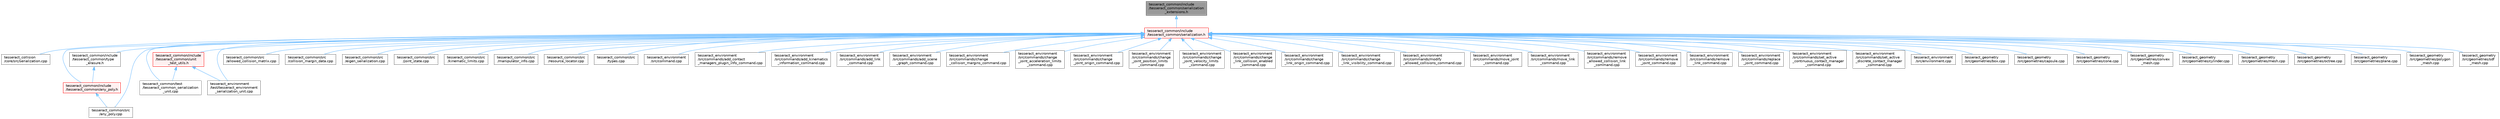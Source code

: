 digraph "tesseract_common/include/tesseract_common/serialization_extensions.h"
{
 // LATEX_PDF_SIZE
  bgcolor="transparent";
  edge [fontname=Helvetica,fontsize=10,labelfontname=Helvetica,labelfontsize=10];
  node [fontname=Helvetica,fontsize=10,shape=box,height=0.2,width=0.4];
  Node1 [label="tesseract_common/include\l/tesseract_common/serialization\l_extensions.h",height=0.2,width=0.4,color="gray40", fillcolor="grey60", style="filled", fontcolor="black",tooltip="Boost serialization class extension macros and helpers."];
  Node1 -> Node2 [dir="back",color="steelblue1",style="solid"];
  Node2 [label="tesseract_common/include\l/tesseract_common/serialization.h",height=0.2,width=0.4,color="red", fillcolor="#FFF0F0", style="filled",URL="$dc/d7d/tesseract__common_2include_2tesseract__common_2serialization_8h.html",tooltip="Additional Boost serialization wrappers."];
  Node2 -> Node3 [dir="back",color="steelblue1",style="solid"];
  Node3 [label="tesseract_collision\l/core/src/serialization.cpp",height=0.2,width=0.4,color="grey40", fillcolor="white", style="filled",URL="$d6/d5a/serialization_8cpp.html",tooltip="Contact results serialization wrappers."];
  Node2 -> Node4 [dir="back",color="steelblue1",style="solid"];
  Node4 [label="tesseract_common/include\l/tesseract_common/any_poly.h",height=0.2,width=0.4,color="red", fillcolor="#FFF0F0", style="filled",URL="$d8/d6c/any__poly_8h.html",tooltip=" "];
  Node4 -> Node5 [dir="back",color="steelblue1",style="solid"];
  Node5 [label="tesseract_common/src\l/any_poly.cpp",height=0.2,width=0.4,color="grey40", fillcolor="white", style="filled",URL="$d3/d43/any__poly_8cpp.html",tooltip=" "];
  Node2 -> Node7 [dir="back",color="steelblue1",style="solid"];
  Node7 [label="tesseract_common/include\l/tesseract_common/type\l_erasure.h",height=0.2,width=0.4,color="grey40", fillcolor="white", style="filled",URL="$db/d3e/type__erasure_8h.html",tooltip="Boilerplate code for creating type erasures."];
  Node7 -> Node4 [dir="back",color="steelblue1",style="solid"];
  Node2 -> Node8 [dir="back",color="steelblue1",style="solid"];
  Node8 [label="tesseract_common/include\l/tesseract_common/unit\l_test_utils.h",height=0.2,width=0.4,color="red", fillcolor="#FFF0F0", style="filled",URL="$d2/d05/unit__test__utils_8h.html",tooltip="Common Tesseract unit test utilities."];
  Node8 -> Node10 [dir="back",color="steelblue1",style="solid"];
  Node10 [label="tesseract_common/test\l/tesseract_common_serialization\l_unit.cpp",height=0.2,width=0.4,color="grey40", fillcolor="white", style="filled",URL="$d4/d44/tesseract__common__serialization__unit_8cpp.html",tooltip="Tests serialization of types in tesseract_common."];
  Node8 -> Node11 [dir="back",color="steelblue1",style="solid"];
  Node11 [label="tesseract_environment\l/test/tesseract_environment\l_serialization_unit.cpp",height=0.2,width=0.4,color="grey40", fillcolor="white", style="filled",URL="$d9/de5/tesseract__environment__serialization__unit_8cpp.html",tooltip=" "];
  Node2 -> Node16 [dir="back",color="steelblue1",style="solid"];
  Node16 [label="tesseract_common/src\l/allowed_collision_matrix.cpp",height=0.2,width=0.4,color="grey40", fillcolor="white", style="filled",URL="$d3/db2/allowed__collision__matrix_8cpp.html",tooltip="AllowedCollisionMatrix."];
  Node2 -> Node5 [dir="back",color="steelblue1",style="solid"];
  Node2 -> Node17 [dir="back",color="steelblue1",style="solid"];
  Node17 [label="tesseract_common/src\l/collision_margin_data.cpp",height=0.2,width=0.4,color="grey40", fillcolor="white", style="filled",URL="$d6/d53/collision__margin__data_8cpp.html",tooltip="CollisionMarginData."];
  Node2 -> Node18 [dir="back",color="steelblue1",style="solid"];
  Node18 [label="tesseract_common/src\l/eigen_serialization.cpp",height=0.2,width=0.4,color="grey40", fillcolor="white", style="filled",URL="$db/dd0/eigen__serialization_8cpp.html",tooltip=" "];
  Node2 -> Node19 [dir="back",color="steelblue1",style="solid"];
  Node19 [label="tesseract_common/src\l/joint_state.cpp",height=0.2,width=0.4,color="grey40", fillcolor="white", style="filled",URL="$d6/dec/joint__state_8cpp.html",tooltip="Tesseract Joint State."];
  Node2 -> Node20 [dir="back",color="steelblue1",style="solid"];
  Node20 [label="tesseract_common/src\l/kinematic_limits.cpp",height=0.2,width=0.4,color="grey40", fillcolor="white", style="filled",URL="$d2/dc5/kinematic__limits_8cpp.html",tooltip=" "];
  Node2 -> Node21 [dir="back",color="steelblue1",style="solid"];
  Node21 [label="tesseract_common/src\l/manipulator_info.cpp",height=0.2,width=0.4,color="grey40", fillcolor="white", style="filled",URL="$d5/dd9/manipulator__info_8cpp.html",tooltip=" "];
  Node2 -> Node22 [dir="back",color="steelblue1",style="solid"];
  Node22 [label="tesseract_common/src\l/resource_locator.cpp",height=0.2,width=0.4,color="grey40", fillcolor="white", style="filled",URL="$d7/d6f/resource__locator_8cpp.html",tooltip="Resource locator functions."];
  Node2 -> Node23 [dir="back",color="steelblue1",style="solid"];
  Node23 [label="tesseract_common/src\l/types.cpp",height=0.2,width=0.4,color="grey40", fillcolor="white", style="filled",URL="$d8/d8c/tesseract__common_2src_2types_8cpp.html",tooltip="Common Tesseract Types."];
  Node2 -> Node10 [dir="back",color="steelblue1",style="solid"];
  Node2 -> Node24 [dir="back",color="steelblue1",style="solid"];
  Node24 [label="tesseract_environment\l/src/command.cpp",height=0.2,width=0.4,color="grey40", fillcolor="white", style="filled",URL="$d1/d81/command_8cpp.html",tooltip=" "];
  Node2 -> Node25 [dir="back",color="steelblue1",style="solid"];
  Node25 [label="tesseract_environment\l/src/commands/add_contact\l_managers_plugin_info_command.cpp",height=0.2,width=0.4,color="grey40", fillcolor="white", style="filled",URL="$df/d2e/add__contact__managers__plugin__info__command_8cpp.html",tooltip="Used to add contact managers to the environment."];
  Node2 -> Node26 [dir="back",color="steelblue1",style="solid"];
  Node26 [label="tesseract_environment\l/src/commands/add_kinematics\l_information_command.cpp",height=0.2,width=0.4,color="grey40", fillcolor="white", style="filled",URL="$dc/de2/add__kinematics__information__command_8cpp.html",tooltip=" "];
  Node2 -> Node27 [dir="back",color="steelblue1",style="solid"];
  Node27 [label="tesseract_environment\l/src/commands/add_link\l_command.cpp",height=0.2,width=0.4,color="grey40", fillcolor="white", style="filled",URL="$d6/d88/add__link__command_8cpp.html",tooltip="Used to add a link to the environment."];
  Node2 -> Node28 [dir="back",color="steelblue1",style="solid"];
  Node28 [label="tesseract_environment\l/src/commands/add_scene\l_graph_command.cpp",height=0.2,width=0.4,color="grey40", fillcolor="white", style="filled",URL="$dc/d4b/add__scene__graph__command_8cpp.html",tooltip="Used to add a scene graph to the environment."];
  Node2 -> Node29 [dir="back",color="steelblue1",style="solid"];
  Node29 [label="tesseract_environment\l/src/commands/change\l_collision_margins_command.cpp",height=0.2,width=0.4,color="grey40", fillcolor="white", style="filled",URL="$d2/db8/change__collision__margins__command_8cpp.html",tooltip="Used to change collision margins."];
  Node2 -> Node30 [dir="back",color="steelblue1",style="solid"];
  Node30 [label="tesseract_environment\l/src/commands/change\l_joint_acceleration_limits\l_command.cpp",height=0.2,width=0.4,color="grey40", fillcolor="white", style="filled",URL="$dc/d96/change__joint__acceleration__limits__command_8cpp.html",tooltip="Used to change joint accelerations limis in the environment."];
  Node2 -> Node31 [dir="back",color="steelblue1",style="solid"];
  Node31 [label="tesseract_environment\l/src/commands/change\l_joint_origin_command.cpp",height=0.2,width=0.4,color="grey40", fillcolor="white", style="filled",URL="$d9/dbd/change__joint__origin__command_8cpp.html",tooltip="Used to change joint origin."];
  Node2 -> Node32 [dir="back",color="steelblue1",style="solid"];
  Node32 [label="tesseract_environment\l/src/commands/change\l_joint_position_limits\l_command.cpp",height=0.2,width=0.4,color="grey40", fillcolor="white", style="filled",URL="$d2/d6a/change__joint__position__limits__command_8cpp.html",tooltip="Used to change joint position limis in the environment."];
  Node2 -> Node33 [dir="back",color="steelblue1",style="solid"];
  Node33 [label="tesseract_environment\l/src/commands/change\l_joint_velocity_limits\l_command.cpp",height=0.2,width=0.4,color="grey40", fillcolor="white", style="filled",URL="$d3/d3e/change__joint__velocity__limits__command_8cpp.html",tooltip="Used to change joint velocity limis in the environment."];
  Node2 -> Node34 [dir="back",color="steelblue1",style="solid"];
  Node34 [label="tesseract_environment\l/src/commands/change\l_link_collision_enabled\l_command.cpp",height=0.2,width=0.4,color="grey40", fillcolor="white", style="filled",URL="$d2/d25/change__link__collision__enabled__command_8cpp.html",tooltip="Used to change if a link is enabled for collision checking."];
  Node2 -> Node35 [dir="back",color="steelblue1",style="solid"];
  Node35 [label="tesseract_environment\l/src/commands/change\l_link_origin_command.cpp",height=0.2,width=0.4,color="grey40", fillcolor="white", style="filled",URL="$df/d75/change__link__origin__command_8cpp.html",tooltip="Used to change a link origin."];
  Node2 -> Node36 [dir="back",color="steelblue1",style="solid"];
  Node36 [label="tesseract_environment\l/src/commands/change\l_link_visibility_command.cpp",height=0.2,width=0.4,color="grey40", fillcolor="white", style="filled",URL="$df/de6/change__link__visibility__command_8cpp.html",tooltip="Used to change link visibility."];
  Node2 -> Node37 [dir="back",color="steelblue1",style="solid"];
  Node37 [label="tesseract_environment\l/src/commands/modify\l_allowed_collisions_command.cpp",height=0.2,width=0.4,color="grey40", fillcolor="white", style="filled",URL="$da/da9/modify__allowed__collisions__command_8cpp.html",tooltip=" "];
  Node2 -> Node38 [dir="back",color="steelblue1",style="solid"];
  Node38 [label="tesseract_environment\l/src/commands/move_joint\l_command.cpp",height=0.2,width=0.4,color="grey40", fillcolor="white", style="filled",URL="$dd/d2e/move__joint__command_8cpp.html",tooltip="Used to move a link in the environment."];
  Node2 -> Node39 [dir="back",color="steelblue1",style="solid"];
  Node39 [label="tesseract_environment\l/src/commands/move_link\l_command.cpp",height=0.2,width=0.4,color="grey40", fillcolor="white", style="filled",URL="$d6/d03/move__link__command_8cpp.html",tooltip="Used to move a link in the environment."];
  Node2 -> Node40 [dir="back",color="steelblue1",style="solid"];
  Node40 [label="tesseract_environment\l/src/commands/remove\l_allowed_collision_link\l_command.cpp",height=0.2,width=0.4,color="grey40", fillcolor="white", style="filled",URL="$da/d52/remove__allowed__collision__link__command_8cpp.html",tooltip="Used to remove an allowed collision from the acm for a link."];
  Node2 -> Node41 [dir="back",color="steelblue1",style="solid"];
  Node41 [label="tesseract_environment\l/src/commands/remove\l_joint_command.cpp",height=0.2,width=0.4,color="grey40", fillcolor="white", style="filled",URL="$db/d9e/remove__joint__command_8cpp.html",tooltip="Used to remove a joint from the environment."];
  Node2 -> Node42 [dir="back",color="steelblue1",style="solid"];
  Node42 [label="tesseract_environment\l/src/commands/remove\l_link_command.cpp",height=0.2,width=0.4,color="grey40", fillcolor="white", style="filled",URL="$d1/d03/remove__link__command_8cpp.html",tooltip="Used to remove a link from the environment."];
  Node2 -> Node43 [dir="back",color="steelblue1",style="solid"];
  Node43 [label="tesseract_environment\l/src/commands/replace\l_joint_command.cpp",height=0.2,width=0.4,color="grey40", fillcolor="white", style="filled",URL="$d1/d3d/replace__joint__command_8cpp.html",tooltip="Used to replace a joint in the environment."];
  Node2 -> Node44 [dir="back",color="steelblue1",style="solid"];
  Node44 [label="tesseract_environment\l/src/commands/set_active\l_continuous_contact_manager\l_command.cpp",height=0.2,width=0.4,color="grey40", fillcolor="white", style="filled",URL="$d8/da6/set__active__continuous__contact__manager__command_8cpp.html",tooltip="Used to set the active continuous contact manager."];
  Node2 -> Node45 [dir="back",color="steelblue1",style="solid"];
  Node45 [label="tesseract_environment\l/src/commands/set_active\l_discrete_contact_manager\l_command.cpp",height=0.2,width=0.4,color="grey40", fillcolor="white", style="filled",URL="$d1/dd8/set__active__discrete__contact__manager__command_8cpp.html",tooltip="Used to set the active discrete contact manager."];
  Node2 -> Node46 [dir="back",color="steelblue1",style="solid"];
  Node46 [label="tesseract_environment\l/src/environment.cpp",height=0.2,width=0.4,color="grey40", fillcolor="white", style="filled",URL="$dc/d82/environment_8cpp.html",tooltip="Tesseract environment interface implementation."];
  Node2 -> Node11 [dir="back",color="steelblue1",style="solid"];
  Node2 -> Node47 [dir="back",color="steelblue1",style="solid"];
  Node47 [label="tesseract_geometry\l/src/geometries/box.cpp",height=0.2,width=0.4,color="grey40", fillcolor="white", style="filled",URL="$d8/d11/tesseract__geometry_2src_2geometries_2box_8cpp.html",tooltip="Tesseract Box Geometry."];
  Node2 -> Node48 [dir="back",color="steelblue1",style="solid"];
  Node48 [label="tesseract_geometry\l/src/geometries/capsule.cpp",height=0.2,width=0.4,color="grey40", fillcolor="white", style="filled",URL="$d9/dfb/tesseract__geometry_2src_2geometries_2capsule_8cpp.html",tooltip="Tesseract Capsule Geometry."];
  Node2 -> Node49 [dir="back",color="steelblue1",style="solid"];
  Node49 [label="tesseract_geometry\l/src/geometries/cone.cpp",height=0.2,width=0.4,color="grey40", fillcolor="white", style="filled",URL="$d9/d0d/tesseract__geometry_2src_2geometries_2cone_8cpp.html",tooltip=" "];
  Node2 -> Node50 [dir="back",color="steelblue1",style="solid"];
  Node50 [label="tesseract_geometry\l/src/geometries/convex\l_mesh.cpp",height=0.2,width=0.4,color="grey40", fillcolor="white", style="filled",URL="$d6/dec/tesseract__geometry_2src_2geometries_2convex__mesh_8cpp.html",tooltip=" "];
  Node2 -> Node51 [dir="back",color="steelblue1",style="solid"];
  Node51 [label="tesseract_geometry\l/src/geometries/cylinder.cpp",height=0.2,width=0.4,color="grey40", fillcolor="white", style="filled",URL="$d7/da9/tesseract__geometry_2src_2geometries_2cylinder_8cpp.html",tooltip=" "];
  Node2 -> Node52 [dir="back",color="steelblue1",style="solid"];
  Node52 [label="tesseract_geometry\l/src/geometries/mesh.cpp",height=0.2,width=0.4,color="grey40", fillcolor="white", style="filled",URL="$de/dd6/tesseract__geometry_2src_2geometries_2mesh_8cpp.html",tooltip=" "];
  Node2 -> Node53 [dir="back",color="steelblue1",style="solid"];
  Node53 [label="tesseract_geometry\l/src/geometries/octree.cpp",height=0.2,width=0.4,color="grey40", fillcolor="white", style="filled",URL="$d6/d72/tesseract__geometry_2src_2geometries_2octree_8cpp.html",tooltip=" "];
  Node2 -> Node54 [dir="back",color="steelblue1",style="solid"];
  Node54 [label="tesseract_geometry\l/src/geometries/plane.cpp",height=0.2,width=0.4,color="grey40", fillcolor="white", style="filled",URL="$d0/d78/plane_8cpp.html",tooltip=" "];
  Node2 -> Node55 [dir="back",color="steelblue1",style="solid"];
  Node55 [label="tesseract_geometry\l/src/geometries/polygon\l_mesh.cpp",height=0.2,width=0.4,color="grey40", fillcolor="white", style="filled",URL="$d4/d4e/polygon__mesh_8cpp.html",tooltip="Tesseract PolygonMesh Geometry."];
  Node2 -> Node56 [dir="back",color="steelblue1",style="solid"];
  Node56 [label="tesseract_geometry\l/src/geometries/sdf\l_mesh.cpp",height=0.2,width=0.4,color="grey40", fillcolor="white", style="filled",URL="$d2/d56/tesseract__geometry_2src_2geometries_2sdf__mesh_8cpp.html",tooltip=" "];
}
